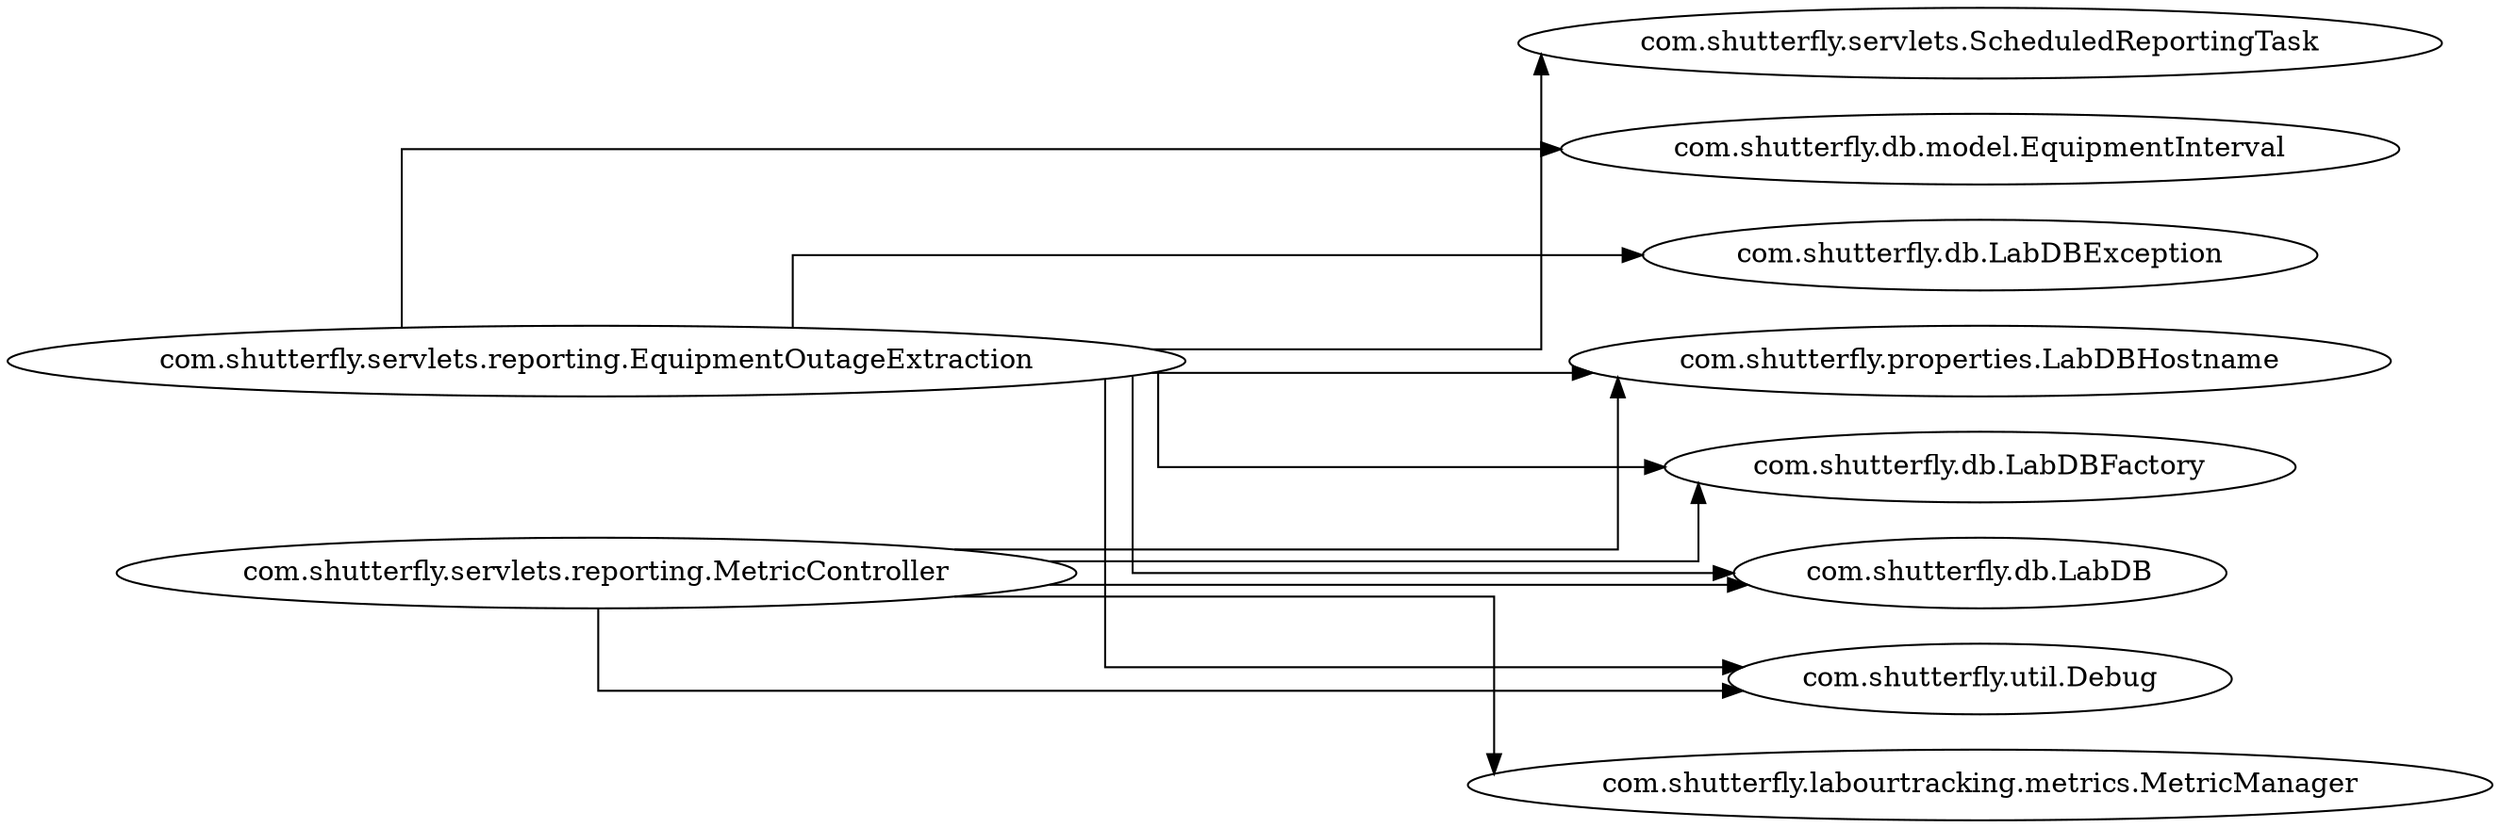 digraph dependencyGraph {
 concentrate=true;
 rankdir="LR"; 
ranksep="2.0";
"com.shutterfly.servlets.reporting.EquipmentOutageExtraction"; 
"com.shutterfly.servlets.reporting.EquipmentOutageExtraction"->"com.shutterfly.servlets.ScheduledReportingTask";
"com.shutterfly.servlets.reporting.EquipmentOutageExtraction"->"com.shutterfly.db.model.EquipmentInterval";
"com.shutterfly.servlets.reporting.EquipmentOutageExtraction"->"com.shutterfly.db.LabDBException";
"com.shutterfly.servlets.reporting.EquipmentOutageExtraction"->"com.shutterfly.db.LabDB";
"com.shutterfly.servlets.reporting.EquipmentOutageExtraction"->"com.shutterfly.util.Debug";
"com.shutterfly.servlets.reporting.EquipmentOutageExtraction"->"com.shutterfly.properties.LabDBHostname";
"com.shutterfly.servlets.reporting.EquipmentOutageExtraction"->"com.shutterfly.db.LabDBFactory";
"com.shutterfly.servlets.reporting.MetricController"; 
"com.shutterfly.servlets.reporting.MetricController"->"com.shutterfly.db.LabDB";
"com.shutterfly.servlets.reporting.MetricController"->"com.shutterfly.labourtracking.metrics.MetricManager";
"com.shutterfly.servlets.reporting.MetricController"->"com.shutterfly.util.Debug";
"com.shutterfly.servlets.reporting.MetricController"->"com.shutterfly.properties.LabDBHostname";
"com.shutterfly.servlets.reporting.MetricController"->"com.shutterfly.db.LabDBFactory";
splines="ortho";
}